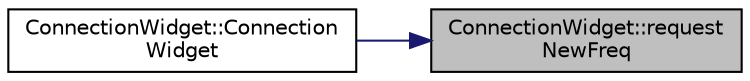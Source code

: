 digraph "ConnectionWidget::requestNewFreq"
{
 // LATEX_PDF_SIZE
  edge [fontname="Helvetica",fontsize="10",labelfontname="Helvetica",labelfontsize="10"];
  node [fontname="Helvetica",fontsize="10",shape=record];
  rankdir="RL";
  Node1 [label="ConnectionWidget::request\lNewFreq",height=0.2,width=0.4,color="black", fillcolor="grey75", style="filled", fontcolor="black",tooltip="Request new frequency from the connected device."];
  Node1 -> Node2 [dir="back",color="midnightblue",fontsize="10",style="solid",fontname="Helvetica"];
  Node2 [label="ConnectionWidget::Connection\lWidget",height=0.2,width=0.4,color="black", fillcolor="white", style="filled",URL="$class_connection_widget.html#a832811b8c579f99b44e45d0b30cef1fd",tooltip="Constructor of the class."];
}
